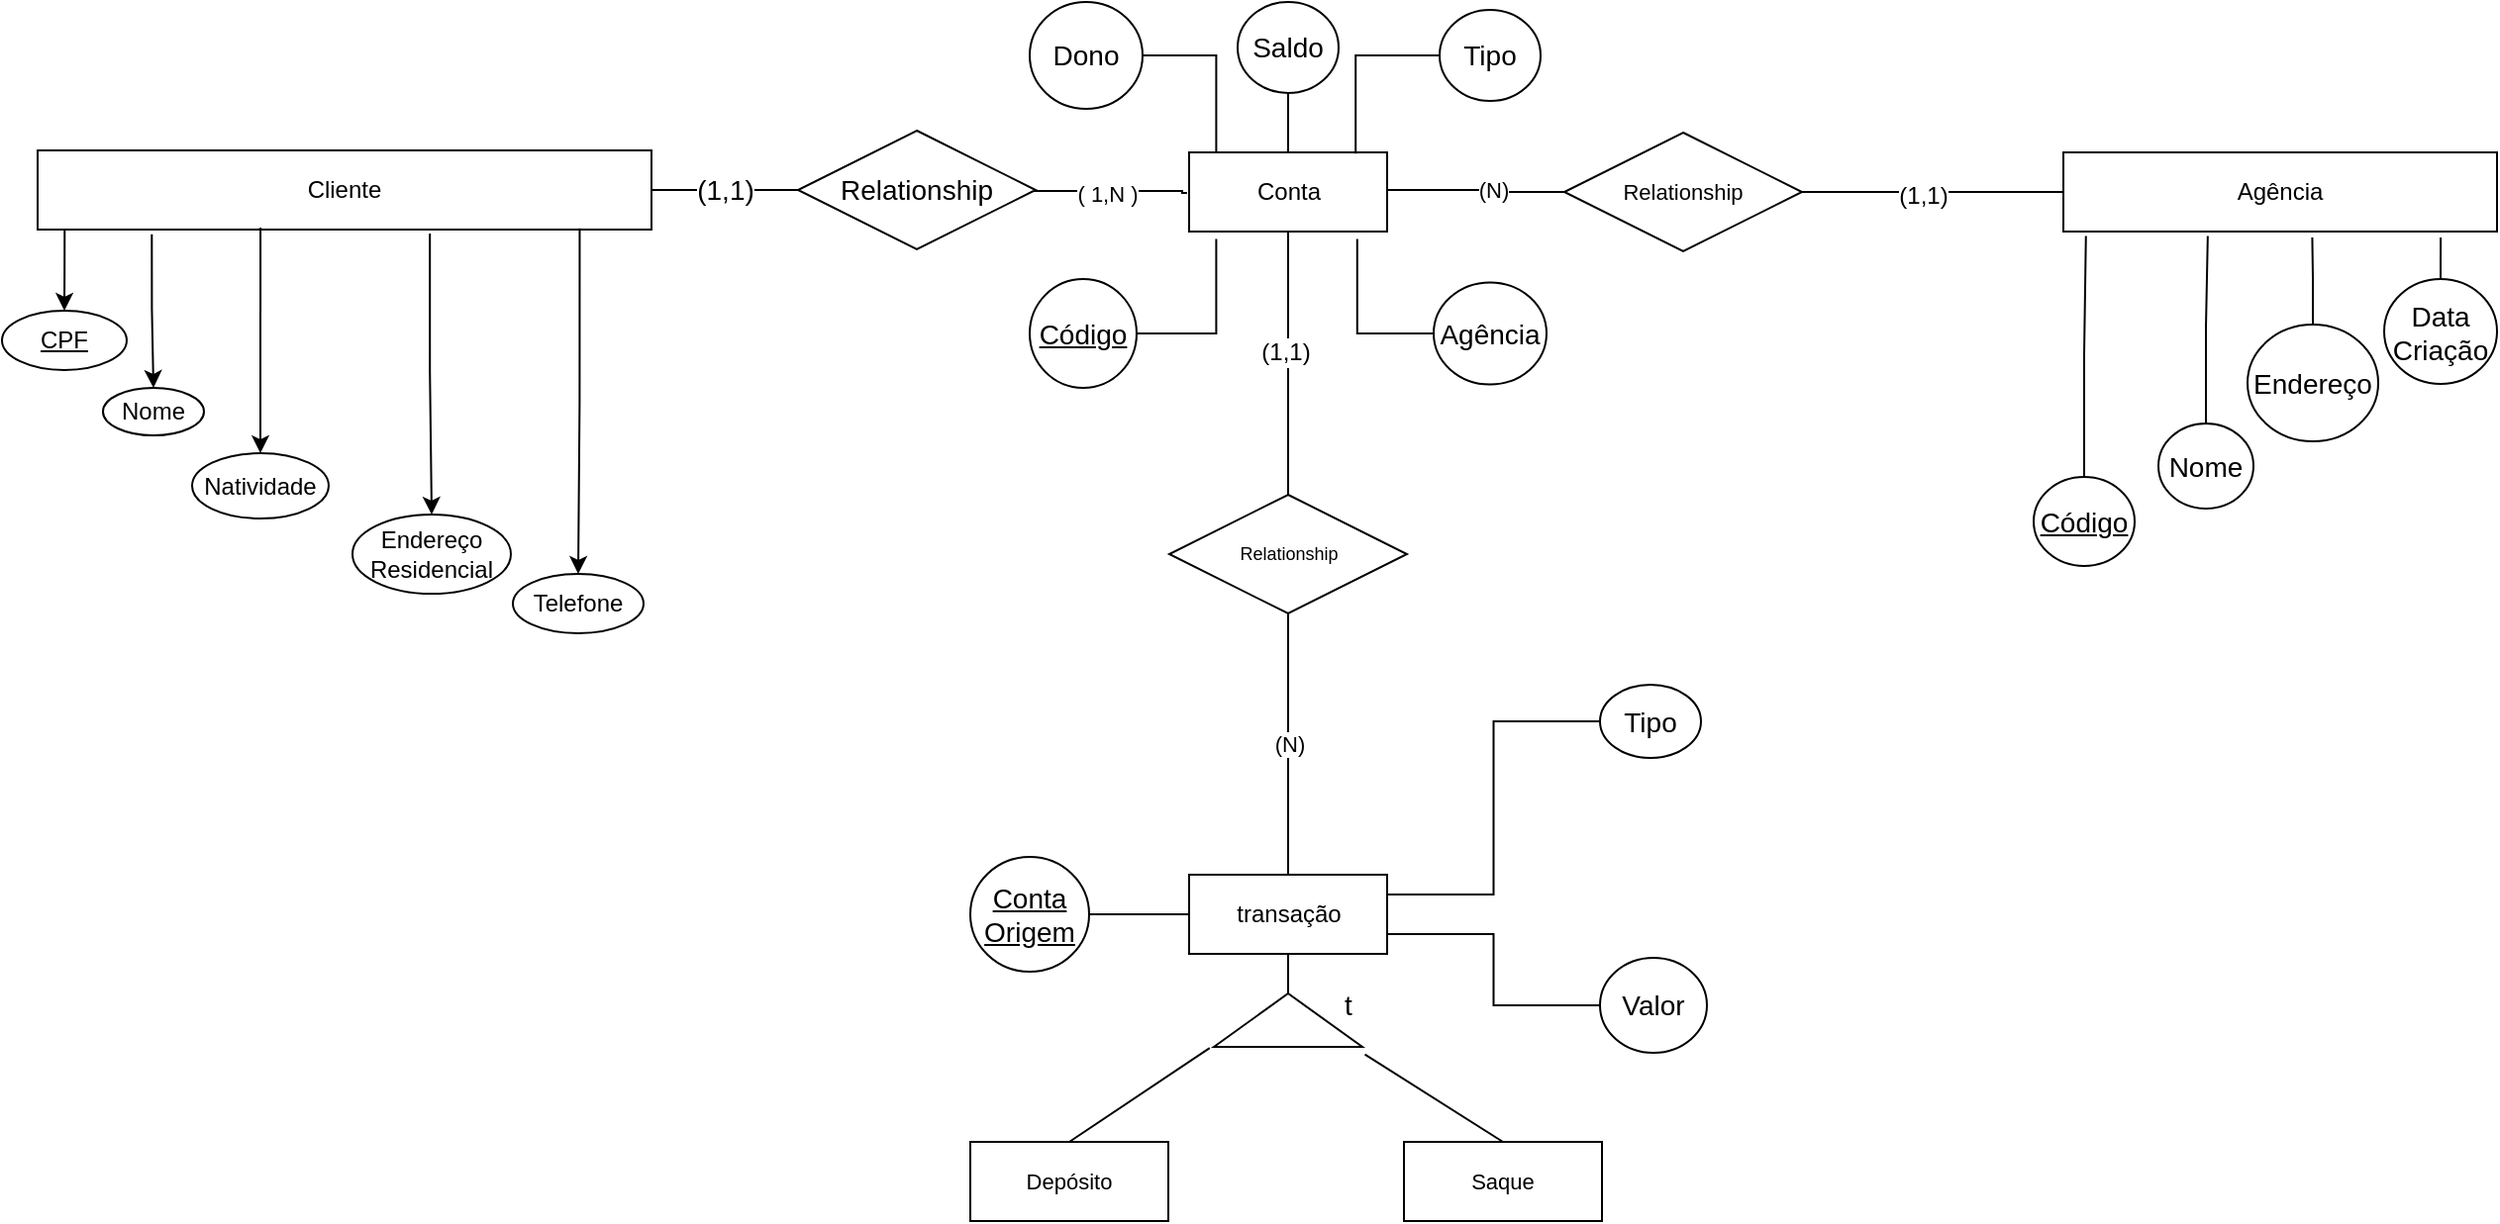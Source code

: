 <mxfile version="15.5.9" type="github">
  <diagram id="7unH60g6TPR6wYULpZhF" name="Page-1">
    <mxGraphModel dx="1842" dy="675" grid="1" gridSize="3" guides="1" tooltips="1" connect="1" arrows="1" fold="1" page="1" pageScale="1" pageWidth="850" pageHeight="1100" math="0" shadow="0">
      <root>
        <mxCell id="0" />
        <mxCell id="1" parent="0" />
        <mxCell id="KP2778Xa63cz4GORxrhL-202" style="edgeStyle=orthogonalEdgeStyle;rounded=0;orthogonalLoop=1;jettySize=auto;html=1;exitX=0.186;exitY=1.06;exitDx=0;exitDy=0;exitPerimeter=0;" edge="1" parent="1" source="KP2778Xa63cz4GORxrhL-185" target="KP2778Xa63cz4GORxrhL-200">
          <mxGeometry relative="1" as="geometry">
            <mxPoint x="135" y="240" as="targetPoint" />
            <mxPoint x="143" y="171" as="sourcePoint" />
          </mxGeometry>
        </mxCell>
        <mxCell id="KP2778Xa63cz4GORxrhL-207" style="edgeStyle=orthogonalEdgeStyle;rounded=0;orthogonalLoop=1;jettySize=auto;html=1;entryX=0.5;entryY=0;entryDx=0;entryDy=0;exitX=0.363;exitY=0.975;exitDx=0;exitDy=0;exitPerimeter=0;" edge="1" parent="1" source="KP2778Xa63cz4GORxrhL-185" target="KP2778Xa63cz4GORxrhL-203">
          <mxGeometry relative="1" as="geometry">
            <mxPoint x="195" y="156" as="sourcePoint" />
          </mxGeometry>
        </mxCell>
        <mxCell id="KP2778Xa63cz4GORxrhL-210" style="edgeStyle=orthogonalEdgeStyle;rounded=0;orthogonalLoop=1;jettySize=auto;html=1;entryX=0.5;entryY=0;entryDx=0;entryDy=0;exitX=0.639;exitY=1.05;exitDx=0;exitDy=0;exitPerimeter=0;" edge="1" parent="1" source="KP2778Xa63cz4GORxrhL-185" target="KP2778Xa63cz4GORxrhL-208">
          <mxGeometry relative="1" as="geometry">
            <mxPoint x="282" y="141" as="sourcePoint" />
          </mxGeometry>
        </mxCell>
        <mxCell id="KP2778Xa63cz4GORxrhL-212" style="edgeStyle=orthogonalEdgeStyle;rounded=0;orthogonalLoop=1;jettySize=auto;html=1;entryX=0.5;entryY=0;entryDx=0;entryDy=0;exitX=0.883;exitY=0.985;exitDx=0;exitDy=0;exitPerimeter=0;" edge="1" parent="1" source="KP2778Xa63cz4GORxrhL-185" target="KP2778Xa63cz4GORxrhL-211">
          <mxGeometry relative="1" as="geometry">
            <mxPoint x="357" y="135" as="sourcePoint" />
          </mxGeometry>
        </mxCell>
        <mxCell id="KP2778Xa63cz4GORxrhL-215" style="edgeStyle=orthogonalEdgeStyle;rounded=0;orthogonalLoop=1;jettySize=auto;html=1;exitX=0.044;exitY=1.005;exitDx=0;exitDy=0;entryX=0.5;entryY=0;entryDx=0;entryDy=0;exitPerimeter=0;" edge="1" parent="1" source="KP2778Xa63cz4GORxrhL-185" target="KP2778Xa63cz4GORxrhL-213">
          <mxGeometry relative="1" as="geometry" />
        </mxCell>
        <mxCell id="KP2778Xa63cz4GORxrhL-257" value="( 1,N )" style="edgeStyle=orthogonalEdgeStyle;rounded=0;orthogonalLoop=1;jettySize=auto;html=1;entryX=0;entryY=0.5;entryDx=0;entryDy=0;fontSize=11;startArrow=none;startFill=0;endArrow=none;endFill=0;endSize=24;exitX=1;exitY=0.5;exitDx=0;exitDy=0;" edge="1" parent="1">
          <mxGeometry x="-0.057" y="-1" relative="1" as="geometry">
            <mxPoint x="365" y="143.5" as="sourcePoint" />
            <mxPoint x="442.5" y="144.5" as="targetPoint" />
            <Array as="points">
              <mxPoint x="440" y="144" />
              <mxPoint x="440" y="145" />
            </Array>
            <mxPoint as="offset" />
          </mxGeometry>
        </mxCell>
        <mxCell id="KP2778Xa63cz4GORxrhL-269" value="(1,1)" style="edgeStyle=orthogonalEdgeStyle;rounded=0;orthogonalLoop=1;jettySize=auto;html=1;exitX=1;exitY=0.5;exitDx=0;exitDy=0;entryX=0;entryY=0.5;entryDx=0;entryDy=0;fontSize=14;startArrow=none;startFill=0;endArrow=none;endFill=0;endSize=24;strokeWidth=1;" edge="1" parent="1" source="KP2778Xa63cz4GORxrhL-185" target="KP2778Xa63cz4GORxrhL-265">
          <mxGeometry relative="1" as="geometry" />
        </mxCell>
        <mxCell id="KP2778Xa63cz4GORxrhL-185" value="Cliente" style="whiteSpace=wrap;html=1;align=center;shadow=0;strokeColor=default;strokeWidth=1;fillColor=none;" vertex="1" parent="1">
          <mxGeometry x="-138" y="123" width="310" height="40" as="geometry" />
        </mxCell>
        <mxCell id="KP2778Xa63cz4GORxrhL-200" value="Nome" style="ellipse;whiteSpace=wrap;html=1;align=center;shadow=0;strokeColor=#000000;strokeWidth=1;fillColor=none;" vertex="1" parent="1">
          <mxGeometry x="-105" y="243" width="51" height="24" as="geometry" />
        </mxCell>
        <mxCell id="KP2778Xa63cz4GORxrhL-203" value="Natividade" style="ellipse;whiteSpace=wrap;html=1;align=center;shadow=0;strokeColor=#000000;strokeWidth=1;fillColor=none;" vertex="1" parent="1">
          <mxGeometry x="-60" y="276" width="69" height="33" as="geometry" />
        </mxCell>
        <mxCell id="KP2778Xa63cz4GORxrhL-208" value="Endereço Residencial" style="ellipse;whiteSpace=wrap;html=1;align=center;shadow=0;strokeColor=#000000;strokeWidth=1;fillColor=none;" vertex="1" parent="1">
          <mxGeometry x="21" y="307" width="80" height="40" as="geometry" />
        </mxCell>
        <mxCell id="KP2778Xa63cz4GORxrhL-211" value="Telefone" style="ellipse;whiteSpace=wrap;html=1;align=center;shadow=0;strokeColor=#000000;strokeWidth=1;fillColor=none;" vertex="1" parent="1">
          <mxGeometry x="102" y="337" width="66" height="30" as="geometry" />
        </mxCell>
        <mxCell id="KP2778Xa63cz4GORxrhL-213" value="CPF" style="ellipse;whiteSpace=wrap;html=1;align=center;fontStyle=4;shadow=0;strokeColor=#000000;strokeWidth=1;fillColor=none;" vertex="1" parent="1">
          <mxGeometry x="-156" y="204" width="63" height="30" as="geometry" />
        </mxCell>
        <mxCell id="KP2778Xa63cz4GORxrhL-214" style="edgeStyle=orthogonalEdgeStyle;rounded=0;orthogonalLoop=1;jettySize=auto;html=1;exitX=0.5;exitY=1;exitDx=0;exitDy=0;" edge="1" parent="1" source="KP2778Xa63cz4GORxrhL-213" target="KP2778Xa63cz4GORxrhL-213">
          <mxGeometry relative="1" as="geometry" />
        </mxCell>
        <mxCell id="KP2778Xa63cz4GORxrhL-216" value="Agência" style="whiteSpace=wrap;html=1;align=center;shadow=0;strokeColor=#000000;strokeWidth=1;fillColor=none;" vertex="1" parent="1">
          <mxGeometry x="885" y="124" width="219" height="40" as="geometry" />
        </mxCell>
        <mxCell id="KP2778Xa63cz4GORxrhL-218" value="Conta" style="whiteSpace=wrap;html=1;align=center;shadow=0;strokeColor=#000000;strokeWidth=1;fillColor=none;" vertex="1" parent="1">
          <mxGeometry x="443.5" y="124" width="100" height="40" as="geometry" />
        </mxCell>
        <mxCell id="KP2778Xa63cz4GORxrhL-256" style="edgeStyle=orthogonalEdgeStyle;rounded=0;orthogonalLoop=1;jettySize=auto;html=1;exitX=0.5;exitY=1;exitDx=0;exitDy=0;entryX=1;entryY=0.5;entryDx=0;entryDy=0;fontSize=11;startArrow=none;startFill=0;endArrow=none;endFill=0;endSize=24;" edge="1" parent="1" source="KP2778Xa63cz4GORxrhL-219" target="KP2778Xa63cz4GORxrhL-250">
          <mxGeometry relative="1" as="geometry" />
        </mxCell>
        <mxCell id="KP2778Xa63cz4GORxrhL-297" style="edgeStyle=orthogonalEdgeStyle;rounded=0;orthogonalLoop=1;jettySize=auto;html=1;exitX=0;exitY=0.5;exitDx=0;exitDy=0;fontSize=14;startArrow=none;startFill=0;endArrow=none;endFill=0;endSize=24;strokeWidth=1;entryX=1;entryY=0.5;entryDx=0;entryDy=0;" edge="1" parent="1" source="KP2778Xa63cz4GORxrhL-219" target="KP2778Xa63cz4GORxrhL-299">
          <mxGeometry relative="1" as="geometry">
            <mxPoint x="405" y="509" as="targetPoint" />
          </mxGeometry>
        </mxCell>
        <mxCell id="KP2778Xa63cz4GORxrhL-305" style="edgeStyle=orthogonalEdgeStyle;rounded=0;orthogonalLoop=1;jettySize=auto;html=1;exitX=1;exitY=0.75;exitDx=0;exitDy=0;entryX=0;entryY=0.5;entryDx=0;entryDy=0;fontSize=14;startArrow=none;startFill=0;endArrow=none;endFill=0;endSize=24;strokeWidth=1;" edge="1" parent="1" source="KP2778Xa63cz4GORxrhL-219" target="KP2778Xa63cz4GORxrhL-300">
          <mxGeometry relative="1" as="geometry" />
        </mxCell>
        <mxCell id="KP2778Xa63cz4GORxrhL-306" style="edgeStyle=orthogonalEdgeStyle;rounded=0;orthogonalLoop=1;jettySize=auto;html=1;exitX=1;exitY=0.25;exitDx=0;exitDy=0;entryX=0;entryY=0.5;entryDx=0;entryDy=0;fontSize=14;startArrow=none;startFill=0;endArrow=none;endFill=0;endSize=24;strokeWidth=1;" edge="1" parent="1" source="KP2778Xa63cz4GORxrhL-219" target="KP2778Xa63cz4GORxrhL-295">
          <mxGeometry relative="1" as="geometry" />
        </mxCell>
        <mxCell id="KP2778Xa63cz4GORxrhL-219" value="transação" style="whiteSpace=wrap;html=1;align=center;shadow=0;strokeColor=#000000;strokeWidth=1;fillColor=none;" vertex="1" parent="1">
          <mxGeometry x="443.5" y="489" width="100" height="40" as="geometry" />
        </mxCell>
        <mxCell id="KP2778Xa63cz4GORxrhL-258" value="(N)" style="edgeStyle=orthogonalEdgeStyle;rounded=0;orthogonalLoop=1;jettySize=auto;html=1;exitX=0.5;exitY=1;exitDx=0;exitDy=0;entryX=0.5;entryY=0;entryDx=0;entryDy=0;fontSize=11;startArrow=none;startFill=0;endArrow=none;endFill=0;endSize=24;" edge="1" parent="1" source="KP2778Xa63cz4GORxrhL-238" target="KP2778Xa63cz4GORxrhL-219">
          <mxGeometry relative="1" as="geometry" />
        </mxCell>
        <mxCell id="KP2778Xa63cz4GORxrhL-238" value="Relationship" style="shape=rhombus;perimeter=rhombusPerimeter;whiteSpace=wrap;html=1;align=center;shadow=0;fontSize=9;strokeColor=#000000;strokeWidth=1;fillColor=none;" vertex="1" parent="1">
          <mxGeometry x="433.5" y="297" width="120" height="60" as="geometry" />
        </mxCell>
        <mxCell id="KP2778Xa63cz4GORxrhL-246" value="&lt;font style=&quot;font-size: 11px&quot;&gt;Depósito&lt;/font&gt;" style="whiteSpace=wrap;html=1;align=center;shadow=0;fontSize=9;strokeColor=#000000;strokeWidth=1;fillColor=none;" vertex="1" parent="1">
          <mxGeometry x="333" y="624" width="100" height="40" as="geometry" />
        </mxCell>
        <mxCell id="KP2778Xa63cz4GORxrhL-247" value="&lt;font style=&quot;font-size: 11px&quot;&gt;Saque&lt;br&gt;&lt;/font&gt;" style="whiteSpace=wrap;html=1;align=center;shadow=0;fontSize=9;strokeColor=#000000;strokeWidth=1;fillColor=none;" vertex="1" parent="1">
          <mxGeometry x="552" y="624" width="100" height="40" as="geometry" />
        </mxCell>
        <mxCell id="KP2778Xa63cz4GORxrhL-250" value="" style="triangle;whiteSpace=wrap;html=1;shadow=0;fontSize=11;strokeColor=#000000;strokeWidth=1;fillColor=none;rotation=-90;" vertex="1" parent="1">
          <mxGeometry x="480" y="525" width="27" height="75" as="geometry" />
        </mxCell>
        <mxCell id="KP2778Xa63cz4GORxrhL-251" value="" style="endArrow=none;html=1;rounded=0;fontSize=11;endSize=24;exitX=0.5;exitY=0;exitDx=0;exitDy=0;entryX=-0.022;entryY=-0.028;entryDx=0;entryDy=0;entryPerimeter=0;" edge="1" parent="1" source="KP2778Xa63cz4GORxrhL-246" target="KP2778Xa63cz4GORxrhL-250">
          <mxGeometry relative="1" as="geometry">
            <mxPoint x="522" y="165" as="sourcePoint" />
            <mxPoint x="627" y="387" as="targetPoint" />
          </mxGeometry>
        </mxCell>
        <mxCell id="KP2778Xa63cz4GORxrhL-254" value="" style="endArrow=none;html=1;rounded=0;fontSize=11;endSize=24;exitX=0.5;exitY=0;exitDx=0;exitDy=0;entryX=-0.141;entryY=1.017;entryDx=0;entryDy=0;entryPerimeter=0;" edge="1" parent="1" source="KP2778Xa63cz4GORxrhL-247" target="KP2778Xa63cz4GORxrhL-250">
          <mxGeometry relative="1" as="geometry">
            <mxPoint x="563" y="405" as="sourcePoint" />
            <mxPoint x="625.4" y="363.594" as="targetPoint" />
          </mxGeometry>
        </mxCell>
        <mxCell id="KP2778Xa63cz4GORxrhL-260" value="(N)" style="edgeStyle=orthogonalEdgeStyle;rounded=0;orthogonalLoop=1;jettySize=auto;html=1;exitX=0;exitY=0.5;exitDx=0;exitDy=0;entryX=1;entryY=0.5;entryDx=0;entryDy=0;fontSize=11;startArrow=none;startFill=0;endArrow=none;endFill=0;endSize=24;" edge="1" parent="1" source="KP2778Xa63cz4GORxrhL-259" target="KP2778Xa63cz4GORxrhL-218">
          <mxGeometry x="-0.187" relative="1" as="geometry">
            <Array as="points">
              <mxPoint x="600" y="144" />
              <mxPoint x="600" y="143" />
            </Array>
            <mxPoint as="offset" />
          </mxGeometry>
        </mxCell>
        <mxCell id="KP2778Xa63cz4GORxrhL-259" value="Relationship" style="shape=rhombus;perimeter=rhombusPerimeter;whiteSpace=wrap;html=1;align=center;shadow=0;fontSize=11;strokeColor=#000000;strokeWidth=1;fillColor=none;" vertex="1" parent="1">
          <mxGeometry x="633" y="114" width="120" height="60" as="geometry" />
        </mxCell>
        <mxCell id="KP2778Xa63cz4GORxrhL-261" value="&lt;font style=&quot;font-size: 12px&quot;&gt;(1,1)&lt;/font&gt;" style="endArrow=none;html=1;rounded=0;fontSize=9;entryX=0;entryY=0.5;entryDx=0;entryDy=0;exitX=1;exitY=0.5;exitDx=0;exitDy=0;strokeWidth=1;" edge="1" parent="1" source="KP2778Xa63cz4GORxrhL-259" target="KP2778Xa63cz4GORxrhL-216">
          <mxGeometry x="-0.08" y="-2" relative="1" as="geometry">
            <mxPoint x="759" y="146" as="sourcePoint" />
            <mxPoint x="895.5" y="174" as="targetPoint" />
            <Array as="points" />
            <mxPoint as="offset" />
          </mxGeometry>
        </mxCell>
        <mxCell id="KP2778Xa63cz4GORxrhL-262" value="&lt;font style=&quot;font-size: 12px&quot;&gt;(1,1)&lt;/font&gt;" style="endArrow=none;html=1;rounded=0;fontSize=9;entryX=0.5;entryY=0;entryDx=0;entryDy=0;exitX=0.5;exitY=1;exitDx=0;exitDy=0;strokeWidth=1;" edge="1" parent="1" source="KP2778Xa63cz4GORxrhL-218" target="KP2778Xa63cz4GORxrhL-238">
          <mxGeometry x="-0.08" y="-2" relative="1" as="geometry">
            <mxPoint x="504" y="204" as="sourcePoint" />
            <mxPoint x="504" y="295" as="targetPoint" />
            <Array as="points" />
            <mxPoint as="offset" />
          </mxGeometry>
        </mxCell>
        <mxCell id="KP2778Xa63cz4GORxrhL-263" value="&lt;font style=&quot;font-size: 14px&quot;&gt;t&lt;/font&gt;" style="text;html=1;strokeColor=none;fillColor=none;align=center;verticalAlign=middle;whiteSpace=wrap;rounded=0;shadow=0;fontSize=12;" vertex="1" parent="1">
          <mxGeometry x="493.5" y="540" width="60" height="30" as="geometry" />
        </mxCell>
        <mxCell id="KP2778Xa63cz4GORxrhL-265" value="Relationship" style="shape=rhombus;perimeter=rhombusPerimeter;whiteSpace=wrap;html=1;align=center;shadow=0;fontSize=14;strokeColor=#000000;strokeWidth=1;fillColor=none;" vertex="1" parent="1">
          <mxGeometry x="246" y="113" width="120" height="60" as="geometry" />
        </mxCell>
        <mxCell id="KP2778Xa63cz4GORxrhL-275" style="edgeStyle=orthogonalEdgeStyle;rounded=0;orthogonalLoop=1;jettySize=auto;html=1;exitX=0.5;exitY=0;exitDx=0;exitDy=0;fontSize=14;startArrow=none;startFill=0;endArrow=none;endFill=0;endSize=24;strokeWidth=1;entryX=0.052;entryY=1.055;entryDx=0;entryDy=0;entryPerimeter=0;" edge="1" parent="1" source="KP2778Xa63cz4GORxrhL-272" target="KP2778Xa63cz4GORxrhL-216">
          <mxGeometry relative="1" as="geometry">
            <mxPoint x="896" y="192" as="targetPoint" />
          </mxGeometry>
        </mxCell>
        <mxCell id="KP2778Xa63cz4GORxrhL-272" value="&lt;u&gt;Código&lt;br&gt;&lt;/u&gt;" style="ellipse;whiteSpace=wrap;html=1;align=center;shadow=0;fontSize=14;strokeColor=#000000;strokeWidth=1;fillColor=none;" vertex="1" parent="1">
          <mxGeometry x="870" y="288" width="51" height="45" as="geometry" />
        </mxCell>
        <mxCell id="KP2778Xa63cz4GORxrhL-277" style="edgeStyle=orthogonalEdgeStyle;rounded=0;orthogonalLoop=1;jettySize=auto;html=1;exitX=0.5;exitY=0;exitDx=0;exitDy=0;entryX=0.333;entryY=1.055;entryDx=0;entryDy=0;entryPerimeter=0;fontSize=14;startArrow=none;startFill=0;endArrow=none;endFill=0;endSize=24;strokeWidth=1;" edge="1" parent="1" source="KP2778Xa63cz4GORxrhL-276" target="KP2778Xa63cz4GORxrhL-216">
          <mxGeometry relative="1" as="geometry" />
        </mxCell>
        <mxCell id="KP2778Xa63cz4GORxrhL-276" value="Nome" style="ellipse;whiteSpace=wrap;html=1;align=center;shadow=0;fontSize=14;strokeColor=#000000;strokeWidth=1;fillColor=none;" vertex="1" parent="1">
          <mxGeometry x="933" y="261" width="48" height="43" as="geometry" />
        </mxCell>
        <mxCell id="KP2778Xa63cz4GORxrhL-279" style="edgeStyle=orthogonalEdgeStyle;rounded=0;orthogonalLoop=1;jettySize=auto;html=1;exitX=0.5;exitY=0;exitDx=0;exitDy=0;entryX=0.574;entryY=1.075;entryDx=0;entryDy=0;entryPerimeter=0;fontSize=14;startArrow=none;startFill=0;endArrow=none;endFill=0;endSize=24;strokeWidth=1;" edge="1" parent="1" source="KP2778Xa63cz4GORxrhL-278" target="KP2778Xa63cz4GORxrhL-216">
          <mxGeometry relative="1" as="geometry" />
        </mxCell>
        <mxCell id="KP2778Xa63cz4GORxrhL-278" value="Endereço" style="ellipse;whiteSpace=wrap;html=1;align=center;shadow=0;fontSize=14;strokeColor=#000000;strokeWidth=1;fillColor=none;" vertex="1" parent="1">
          <mxGeometry x="978" y="211" width="66" height="59" as="geometry" />
        </mxCell>
        <mxCell id="KP2778Xa63cz4GORxrhL-281" style="edgeStyle=orthogonalEdgeStyle;rounded=0;orthogonalLoop=1;jettySize=auto;html=1;exitX=0.5;exitY=0;exitDx=0;exitDy=0;entryX=0.87;entryY=1.075;entryDx=0;entryDy=0;entryPerimeter=0;fontSize=14;startArrow=none;startFill=0;endArrow=none;endFill=0;endSize=24;strokeWidth=1;" edge="1" parent="1" source="KP2778Xa63cz4GORxrhL-280" target="KP2778Xa63cz4GORxrhL-216">
          <mxGeometry relative="1" as="geometry" />
        </mxCell>
        <mxCell id="KP2778Xa63cz4GORxrhL-280" value="Data&lt;br&gt;Criação" style="ellipse;whiteSpace=wrap;html=1;align=center;shadow=0;fontSize=14;strokeColor=#000000;strokeWidth=1;fillColor=none;" vertex="1" parent="1">
          <mxGeometry x="1047" y="188" width="57" height="53" as="geometry" />
        </mxCell>
        <mxCell id="KP2778Xa63cz4GORxrhL-283" style="edgeStyle=orthogonalEdgeStyle;rounded=0;orthogonalLoop=1;jettySize=auto;html=1;exitX=1;exitY=0.5;exitDx=0;exitDy=0;entryX=0.137;entryY=1.095;entryDx=0;entryDy=0;entryPerimeter=0;fontSize=14;startArrow=none;startFill=0;endArrow=none;endFill=0;endSize=24;strokeWidth=1;" edge="1" parent="1" source="KP2778Xa63cz4GORxrhL-282" target="KP2778Xa63cz4GORxrhL-218">
          <mxGeometry relative="1" as="geometry" />
        </mxCell>
        <mxCell id="KP2778Xa63cz4GORxrhL-282" value="Código" style="ellipse;whiteSpace=wrap;html=1;align=center;fontStyle=4;shadow=0;fontSize=14;strokeColor=#000000;strokeWidth=1;fillColor=none;" vertex="1" parent="1">
          <mxGeometry x="363" y="188" width="54" height="55" as="geometry" />
        </mxCell>
        <mxCell id="KP2778Xa63cz4GORxrhL-286" style="edgeStyle=orthogonalEdgeStyle;rounded=0;orthogonalLoop=1;jettySize=auto;html=1;exitX=0;exitY=0.5;exitDx=0;exitDy=0;entryX=0.849;entryY=1.095;entryDx=0;entryDy=0;entryPerimeter=0;fontSize=14;startArrow=none;startFill=0;endArrow=none;endFill=0;endSize=24;strokeWidth=1;" edge="1" parent="1" source="KP2778Xa63cz4GORxrhL-284" target="KP2778Xa63cz4GORxrhL-218">
          <mxGeometry relative="1" as="geometry" />
        </mxCell>
        <mxCell id="KP2778Xa63cz4GORxrhL-284" value="Agência" style="ellipse;whiteSpace=wrap;html=1;align=center;shadow=0;fontSize=14;strokeColor=#000000;strokeWidth=1;fillColor=none;" vertex="1" parent="1">
          <mxGeometry x="567" y="189.75" width="57" height="51.5" as="geometry" />
        </mxCell>
        <mxCell id="KP2778Xa63cz4GORxrhL-288" style="edgeStyle=orthogonalEdgeStyle;rounded=0;orthogonalLoop=1;jettySize=auto;html=1;exitX=1;exitY=0.5;exitDx=0;exitDy=0;entryX=0.137;entryY=-0.005;entryDx=0;entryDy=0;entryPerimeter=0;fontSize=14;startArrow=none;startFill=0;endArrow=none;endFill=0;endSize=24;strokeWidth=1;" edge="1" parent="1" source="KP2778Xa63cz4GORxrhL-287" target="KP2778Xa63cz4GORxrhL-218">
          <mxGeometry relative="1" as="geometry" />
        </mxCell>
        <mxCell id="KP2778Xa63cz4GORxrhL-287" value="Dono" style="ellipse;whiteSpace=wrap;html=1;align=center;shadow=0;fontSize=14;strokeColor=#000000;strokeWidth=1;fillColor=none;" vertex="1" parent="1">
          <mxGeometry x="363" y="48" width="57" height="54" as="geometry" />
        </mxCell>
        <mxCell id="KP2778Xa63cz4GORxrhL-291" style="edgeStyle=orthogonalEdgeStyle;rounded=0;orthogonalLoop=1;jettySize=auto;html=1;exitX=0.5;exitY=1;exitDx=0;exitDy=0;entryX=0.5;entryY=0;entryDx=0;entryDy=0;fontSize=14;startArrow=none;startFill=0;endArrow=none;endFill=0;endSize=24;strokeWidth=1;" edge="1" parent="1" source="KP2778Xa63cz4GORxrhL-290" target="KP2778Xa63cz4GORxrhL-218">
          <mxGeometry relative="1" as="geometry" />
        </mxCell>
        <mxCell id="KP2778Xa63cz4GORxrhL-290" value="Saldo" style="ellipse;whiteSpace=wrap;html=1;align=center;shadow=0;fontSize=14;strokeColor=#000000;strokeWidth=1;fillColor=none;" vertex="1" parent="1">
          <mxGeometry x="468" y="48" width="51" height="46" as="geometry" />
        </mxCell>
        <mxCell id="KP2778Xa63cz4GORxrhL-294" style="edgeStyle=orthogonalEdgeStyle;rounded=0;orthogonalLoop=1;jettySize=auto;html=1;exitX=0;exitY=0.5;exitDx=0;exitDy=0;entryX=0.841;entryY=0.015;entryDx=0;entryDy=0;entryPerimeter=0;fontSize=14;startArrow=none;startFill=0;endArrow=none;endFill=0;endSize=24;strokeWidth=1;" edge="1" parent="1" source="KP2778Xa63cz4GORxrhL-292" target="KP2778Xa63cz4GORxrhL-218">
          <mxGeometry relative="1" as="geometry" />
        </mxCell>
        <mxCell id="KP2778Xa63cz4GORxrhL-292" value="Tipo" style="ellipse;whiteSpace=wrap;html=1;align=center;shadow=0;fontSize=14;strokeColor=#000000;strokeWidth=1;fillColor=none;" vertex="1" parent="1">
          <mxGeometry x="570" y="52" width="51" height="46" as="geometry" />
        </mxCell>
        <mxCell id="KP2778Xa63cz4GORxrhL-295" value="Tipo" style="ellipse;whiteSpace=wrap;html=1;align=center;shadow=0;fontSize=14;strokeColor=#000000;strokeWidth=1;fillColor=none;" vertex="1" parent="1">
          <mxGeometry x="651" y="393" width="51" height="37" as="geometry" />
        </mxCell>
        <mxCell id="KP2778Xa63cz4GORxrhL-299" value="Conta &lt;br&gt;Origem" style="ellipse;whiteSpace=wrap;html=1;align=center;fontStyle=4;shadow=0;fontSize=14;strokeColor=#000000;strokeWidth=1;fillColor=none;" vertex="1" parent="1">
          <mxGeometry x="333" y="480" width="60" height="58" as="geometry" />
        </mxCell>
        <mxCell id="KP2778Xa63cz4GORxrhL-300" value="Valor" style="ellipse;whiteSpace=wrap;html=1;align=center;shadow=0;fontSize=14;strokeColor=#000000;strokeWidth=1;fillColor=none;" vertex="1" parent="1">
          <mxGeometry x="651" y="531" width="54" height="48" as="geometry" />
        </mxCell>
      </root>
    </mxGraphModel>
  </diagram>
</mxfile>

